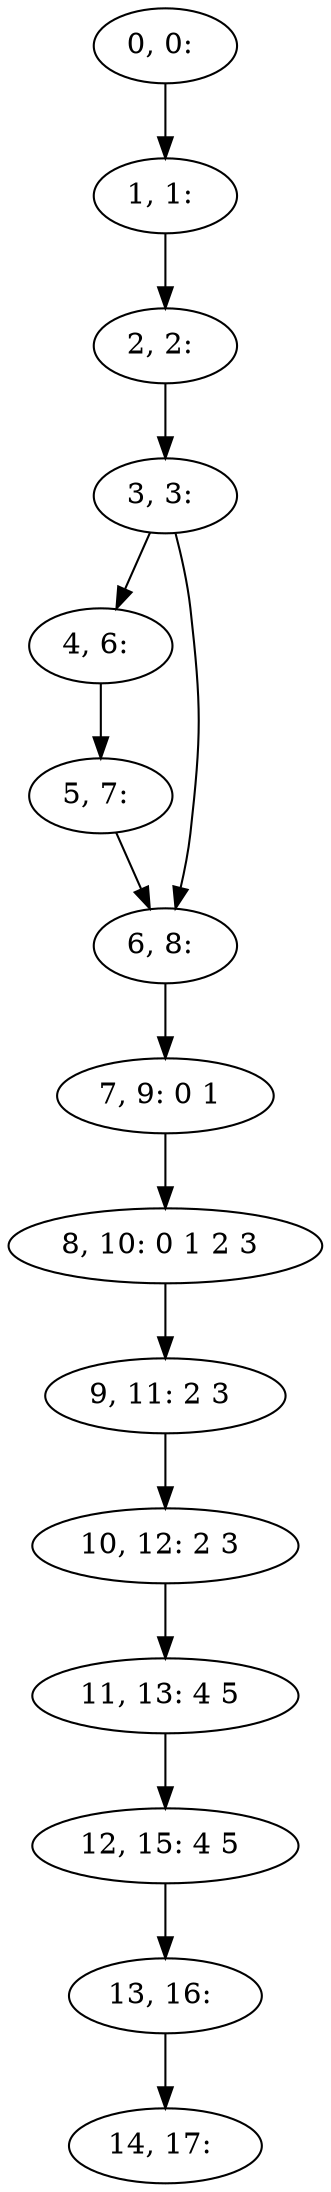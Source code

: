 digraph G {
0[label="0, 0: "];
1[label="1, 1: "];
2[label="2, 2: "];
3[label="3, 3: "];
4[label="4, 6: "];
5[label="5, 7: "];
6[label="6, 8: "];
7[label="7, 9: 0 1 "];
8[label="8, 10: 0 1 2 3 "];
9[label="9, 11: 2 3 "];
10[label="10, 12: 2 3 "];
11[label="11, 13: 4 5 "];
12[label="12, 15: 4 5 "];
13[label="13, 16: "];
14[label="14, 17: "];
0->1 ;
1->2 ;
2->3 ;
3->4 ;
3->6 ;
4->5 ;
5->6 ;
6->7 ;
7->8 ;
8->9 ;
9->10 ;
10->11 ;
11->12 ;
12->13 ;
13->14 ;
}
